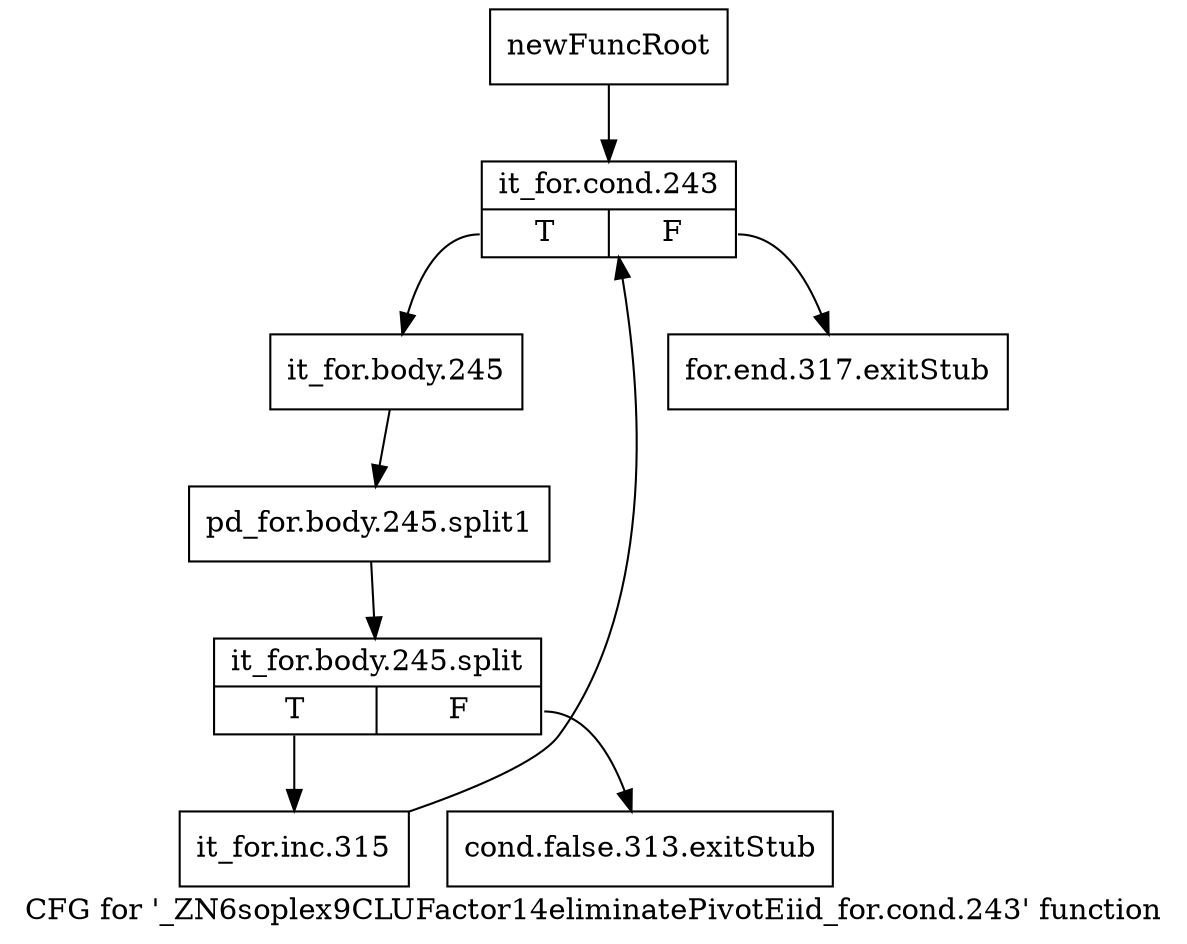 digraph "CFG for '_ZN6soplex9CLUFactor14eliminatePivotEiid_for.cond.243' function" {
	label="CFG for '_ZN6soplex9CLUFactor14eliminatePivotEiid_for.cond.243' function";

	Node0x2c65220 [shape=record,label="{newFuncRoot}"];
	Node0x2c65220 -> Node0x2c65310;
	Node0x2c65270 [shape=record,label="{for.end.317.exitStub}"];
	Node0x2c652c0 [shape=record,label="{cond.false.313.exitStub}"];
	Node0x2c65310 [shape=record,label="{it_for.cond.243|{<s0>T|<s1>F}}"];
	Node0x2c65310:s0 -> Node0x2c65360;
	Node0x2c65310:s1 -> Node0x2c65270;
	Node0x2c65360 [shape=record,label="{it_for.body.245}"];
	Node0x2c65360 -> Node0x33b6fc0;
	Node0x33b6fc0 [shape=record,label="{pd_for.body.245.split1}"];
	Node0x33b6fc0 -> Node0x344c2c0;
	Node0x344c2c0 [shape=record,label="{it_for.body.245.split|{<s0>T|<s1>F}}"];
	Node0x344c2c0:s0 -> Node0x2c653b0;
	Node0x344c2c0:s1 -> Node0x2c652c0;
	Node0x2c653b0 [shape=record,label="{it_for.inc.315}"];
	Node0x2c653b0 -> Node0x2c65310;
}

